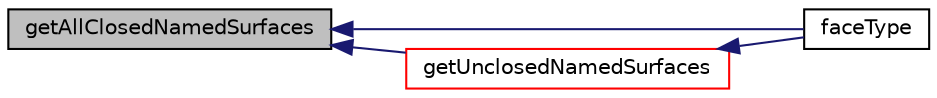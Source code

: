 digraph "getAllClosedNamedSurfaces"
{
  bgcolor="transparent";
  edge [fontname="Helvetica",fontsize="10",labelfontname="Helvetica",labelfontsize="10"];
  node [fontname="Helvetica",fontsize="10",shape=record];
  rankdir="LR";
  Node1 [label="getAllClosedNamedSurfaces",height=0.2,width=0.4,color="black", fillcolor="grey75", style="filled", fontcolor="black"];
  Node1 -> Node2 [dir="back",color="midnightblue",fontsize="10",style="solid",fontname="Helvetica"];
  Node2 [label="faceType",height=0.2,width=0.4,color="black",URL="$a02592.html#a1e856fec4c593f3db2732d2bb6bb2246",tooltip="How to handle face of surfaces with a faceZone. "];
  Node1 -> Node3 [dir="back",color="midnightblue",fontsize="10",style="solid",fontname="Helvetica"];
  Node3 [label="getUnclosedNamedSurfaces",height=0.2,width=0.4,color="red",URL="$a02592.html#aade0789e6b036b2004c5669a8ead2b3c",tooltip="Get indices of surfaces with a cellZone that are unclosed. "];
  Node3 -> Node2 [dir="back",color="midnightblue",fontsize="10",style="solid",fontname="Helvetica"];
}
